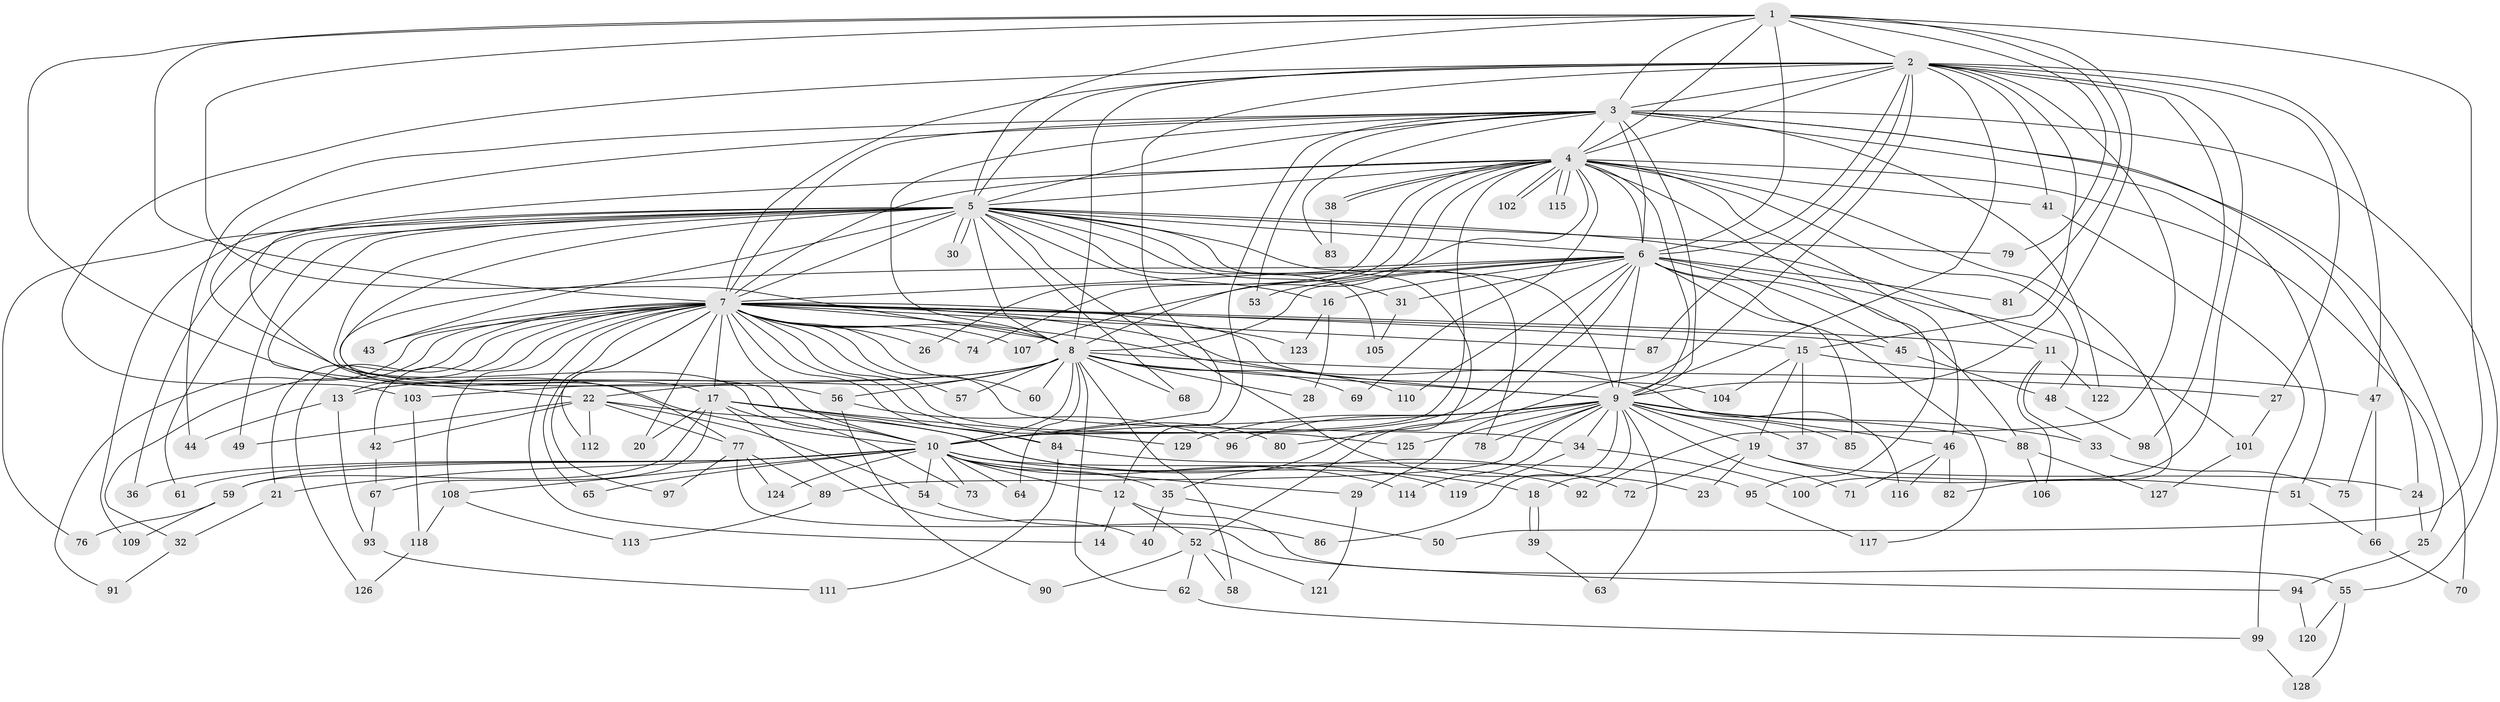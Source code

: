 // Generated by graph-tools (version 1.1) at 2025/01/03/09/25 03:01:33]
// undirected, 129 vertices, 283 edges
graph export_dot {
graph [start="1"]
  node [color=gray90,style=filled];
  1;
  2;
  3;
  4;
  5;
  6;
  7;
  8;
  9;
  10;
  11;
  12;
  13;
  14;
  15;
  16;
  17;
  18;
  19;
  20;
  21;
  22;
  23;
  24;
  25;
  26;
  27;
  28;
  29;
  30;
  31;
  32;
  33;
  34;
  35;
  36;
  37;
  38;
  39;
  40;
  41;
  42;
  43;
  44;
  45;
  46;
  47;
  48;
  49;
  50;
  51;
  52;
  53;
  54;
  55;
  56;
  57;
  58;
  59;
  60;
  61;
  62;
  63;
  64;
  65;
  66;
  67;
  68;
  69;
  70;
  71;
  72;
  73;
  74;
  75;
  76;
  77;
  78;
  79;
  80;
  81;
  82;
  83;
  84;
  85;
  86;
  87;
  88;
  89;
  90;
  91;
  92;
  93;
  94;
  95;
  96;
  97;
  98;
  99;
  100;
  101;
  102;
  103;
  104;
  105;
  106;
  107;
  108;
  109;
  110;
  111;
  112;
  113;
  114;
  115;
  116;
  117;
  118;
  119;
  120;
  121;
  122;
  123;
  124;
  125;
  126;
  127;
  128;
  129;
  1 -- 2;
  1 -- 3;
  1 -- 4;
  1 -- 5;
  1 -- 6;
  1 -- 7;
  1 -- 8;
  1 -- 9;
  1 -- 10;
  1 -- 50;
  1 -- 79;
  1 -- 81;
  2 -- 3;
  2 -- 4;
  2 -- 5;
  2 -- 6;
  2 -- 7;
  2 -- 8;
  2 -- 9;
  2 -- 10;
  2 -- 15;
  2 -- 27;
  2 -- 29;
  2 -- 41;
  2 -- 47;
  2 -- 87;
  2 -- 92;
  2 -- 98;
  2 -- 100;
  2 -- 103;
  3 -- 4;
  3 -- 5;
  3 -- 6;
  3 -- 7;
  3 -- 8;
  3 -- 9;
  3 -- 10;
  3 -- 12;
  3 -- 24;
  3 -- 44;
  3 -- 51;
  3 -- 53;
  3 -- 55;
  3 -- 70;
  3 -- 83;
  3 -- 122;
  4 -- 5;
  4 -- 6;
  4 -- 7;
  4 -- 8;
  4 -- 9;
  4 -- 10;
  4 -- 17;
  4 -- 25;
  4 -- 26;
  4 -- 38;
  4 -- 38;
  4 -- 41;
  4 -- 46;
  4 -- 48;
  4 -- 69;
  4 -- 74;
  4 -- 82;
  4 -- 95;
  4 -- 102;
  4 -- 102;
  4 -- 107;
  4 -- 115;
  4 -- 115;
  5 -- 6;
  5 -- 7;
  5 -- 8;
  5 -- 9;
  5 -- 10;
  5 -- 11;
  5 -- 16;
  5 -- 22;
  5 -- 23;
  5 -- 30;
  5 -- 30;
  5 -- 31;
  5 -- 35;
  5 -- 36;
  5 -- 43;
  5 -- 49;
  5 -- 56;
  5 -- 61;
  5 -- 68;
  5 -- 76;
  5 -- 78;
  5 -- 79;
  5 -- 105;
  5 -- 109;
  6 -- 7;
  6 -- 8;
  6 -- 9;
  6 -- 10;
  6 -- 16;
  6 -- 31;
  6 -- 45;
  6 -- 52;
  6 -- 53;
  6 -- 77;
  6 -- 81;
  6 -- 85;
  6 -- 88;
  6 -- 101;
  6 -- 110;
  6 -- 117;
  7 -- 8;
  7 -- 9;
  7 -- 10;
  7 -- 11;
  7 -- 13;
  7 -- 14;
  7 -- 15;
  7 -- 17;
  7 -- 20;
  7 -- 21;
  7 -- 26;
  7 -- 32;
  7 -- 34;
  7 -- 42;
  7 -- 43;
  7 -- 45;
  7 -- 57;
  7 -- 60;
  7 -- 65;
  7 -- 74;
  7 -- 80;
  7 -- 84;
  7 -- 87;
  7 -- 91;
  7 -- 97;
  7 -- 104;
  7 -- 107;
  7 -- 108;
  7 -- 112;
  7 -- 116;
  7 -- 123;
  7 -- 125;
  7 -- 126;
  8 -- 9;
  8 -- 10;
  8 -- 13;
  8 -- 22;
  8 -- 27;
  8 -- 28;
  8 -- 56;
  8 -- 57;
  8 -- 58;
  8 -- 60;
  8 -- 62;
  8 -- 64;
  8 -- 68;
  8 -- 69;
  8 -- 103;
  8 -- 110;
  9 -- 10;
  9 -- 18;
  9 -- 19;
  9 -- 33;
  9 -- 34;
  9 -- 37;
  9 -- 46;
  9 -- 63;
  9 -- 71;
  9 -- 78;
  9 -- 80;
  9 -- 85;
  9 -- 86;
  9 -- 88;
  9 -- 89;
  9 -- 96;
  9 -- 114;
  9 -- 125;
  9 -- 129;
  10 -- 12;
  10 -- 18;
  10 -- 21;
  10 -- 29;
  10 -- 35;
  10 -- 36;
  10 -- 54;
  10 -- 59;
  10 -- 61;
  10 -- 64;
  10 -- 65;
  10 -- 73;
  10 -- 92;
  10 -- 108;
  10 -- 114;
  10 -- 124;
  11 -- 33;
  11 -- 106;
  11 -- 122;
  12 -- 14;
  12 -- 52;
  12 -- 55;
  13 -- 44;
  13 -- 93;
  15 -- 19;
  15 -- 37;
  15 -- 47;
  15 -- 104;
  16 -- 28;
  16 -- 123;
  17 -- 20;
  17 -- 40;
  17 -- 59;
  17 -- 67;
  17 -- 73;
  17 -- 84;
  17 -- 119;
  17 -- 129;
  18 -- 39;
  18 -- 39;
  19 -- 23;
  19 -- 24;
  19 -- 51;
  19 -- 72;
  21 -- 32;
  22 -- 42;
  22 -- 49;
  22 -- 54;
  22 -- 72;
  22 -- 77;
  22 -- 112;
  24 -- 25;
  25 -- 94;
  27 -- 101;
  29 -- 121;
  31 -- 105;
  32 -- 91;
  33 -- 75;
  34 -- 100;
  34 -- 119;
  35 -- 40;
  35 -- 50;
  38 -- 83;
  39 -- 63;
  41 -- 99;
  42 -- 67;
  45 -- 48;
  46 -- 71;
  46 -- 82;
  46 -- 116;
  47 -- 66;
  47 -- 75;
  48 -- 98;
  51 -- 66;
  52 -- 58;
  52 -- 62;
  52 -- 90;
  52 -- 121;
  54 -- 86;
  55 -- 120;
  55 -- 128;
  56 -- 90;
  56 -- 96;
  59 -- 76;
  59 -- 109;
  62 -- 99;
  66 -- 70;
  67 -- 93;
  77 -- 89;
  77 -- 94;
  77 -- 97;
  77 -- 124;
  84 -- 95;
  84 -- 111;
  88 -- 106;
  88 -- 127;
  89 -- 113;
  93 -- 111;
  94 -- 120;
  95 -- 117;
  99 -- 128;
  101 -- 127;
  103 -- 118;
  108 -- 113;
  108 -- 118;
  118 -- 126;
}
